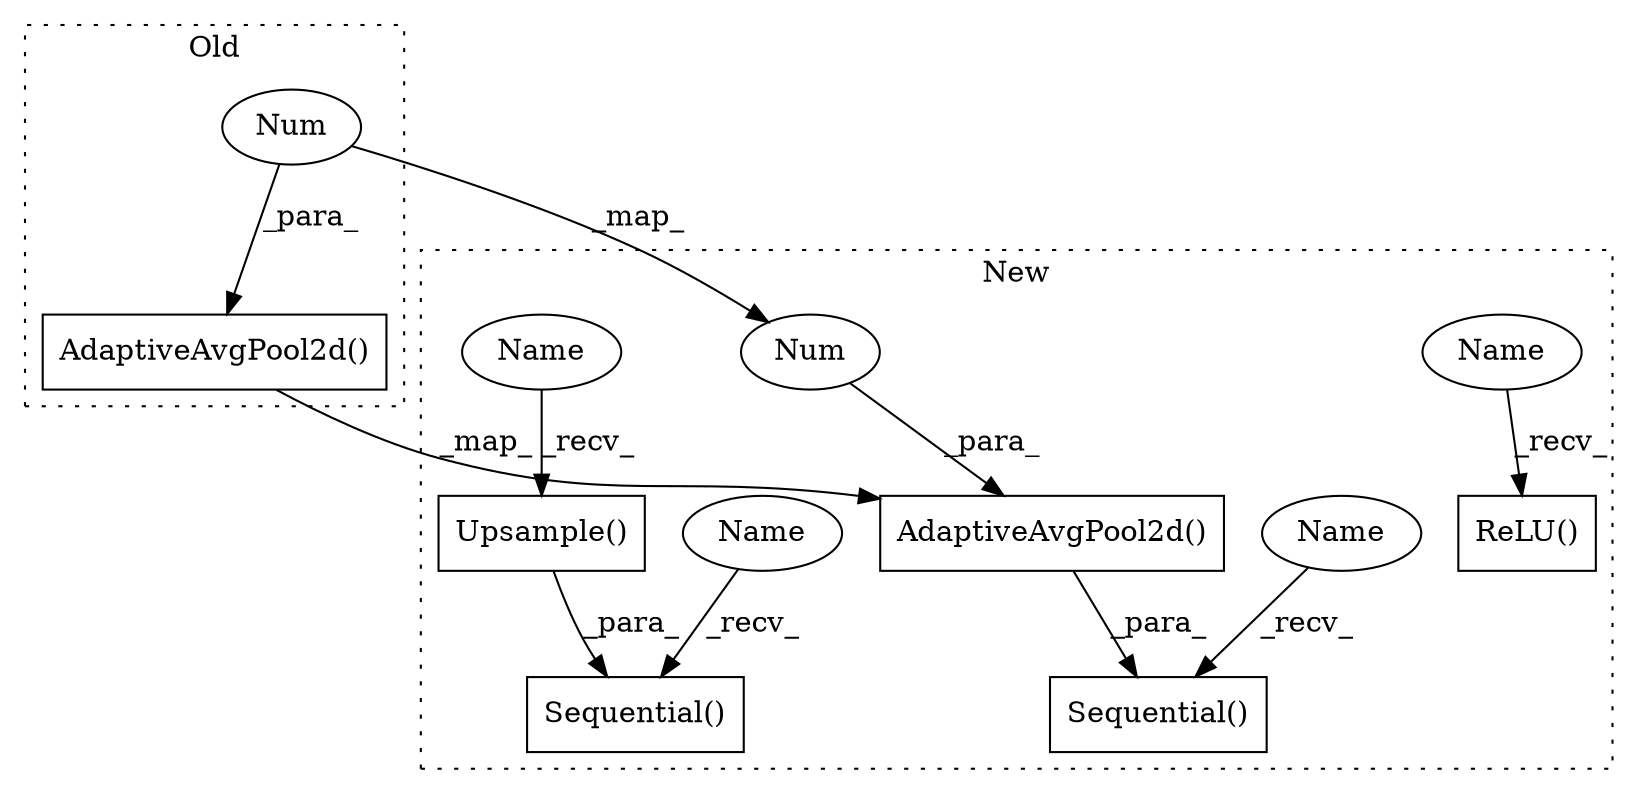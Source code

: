 digraph G {
subgraph cluster0 {
1 [label="AdaptiveAvgPool2d()" a="75" s="501,523" l="21,1" shape="box"];
4 [label="Num" a="76" s="522" l="1" shape="ellipse"];
label = "Old";
style="dotted";
}
subgraph cluster1 {
2 [label="AdaptiveAvgPool2d()" a="75" s="641,663" l="21,1" shape="box"];
3 [label="Sequential()" a="75" s="614,751" l="27,15" shape="box"];
5 [label="Num" a="76" s="662" l="1" shape="ellipse"];
6 [label="Sequential()" a="75" s="420,577" l="27,15" shape="box"];
7 [label="Upsample()" a="75" s="534" l="43" shape="box"];
8 [label="ReLU()" a="75" s="787" l="21" shape="box"];
9 [label="Name" a="87" s="787" l="2" shape="ellipse"];
10 [label="Name" a="87" s="614" l="2" shape="ellipse"];
11 [label="Name" a="87" s="534" l="2" shape="ellipse"];
12 [label="Name" a="87" s="420" l="2" shape="ellipse"];
label = "New";
style="dotted";
}
1 -> 2 [label="_map_"];
2 -> 3 [label="_para_"];
4 -> 1 [label="_para_"];
4 -> 5 [label="_map_"];
5 -> 2 [label="_para_"];
7 -> 6 [label="_para_"];
9 -> 8 [label="_recv_"];
10 -> 3 [label="_recv_"];
11 -> 7 [label="_recv_"];
12 -> 6 [label="_recv_"];
}